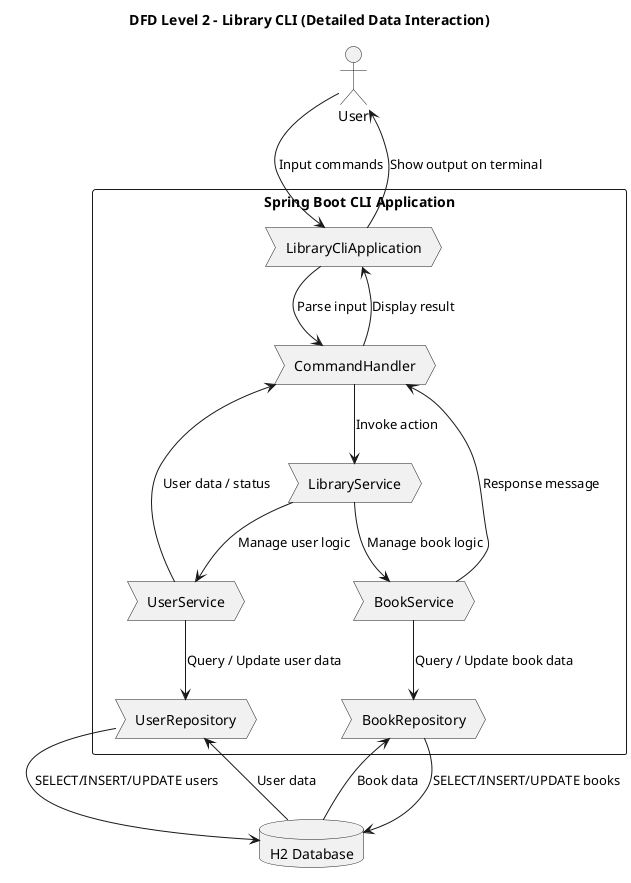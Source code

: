 @startuml
title DFD Level 2 - Library CLI (Detailed Data Interaction)

actor "User" as user

rectangle "Spring Boot CLI Application" {
  process "LibraryCliApplication" as cli
  process "CommandHandler" as handler
  process "LibraryService" as libraryService
  process "UserService" as userService
  process "BookService" as bookService
  process "UserRepository" as userRepo
  process "BookRepository" as bookRepo
}

database "H2 Database" as h2

user --> cli : Input commands
cli --> handler : Parse input
handler --> libraryService : Invoke action
libraryService --> userService : Manage user logic
libraryService --> bookService : Manage book logic

userService --> userRepo : Query / Update user data
bookService --> bookRepo : Query / Update book data

userRepo --> h2 : SELECT/INSERT/UPDATE users
bookRepo --> h2 : SELECT/INSERT/UPDATE books

h2 --> userRepo : User data
h2 --> bookRepo : Book data

bookService --> handler : Response message
userService --> handler : User data / status
handler --> cli : Display result
cli --> user : Show output on terminal

@enduml
